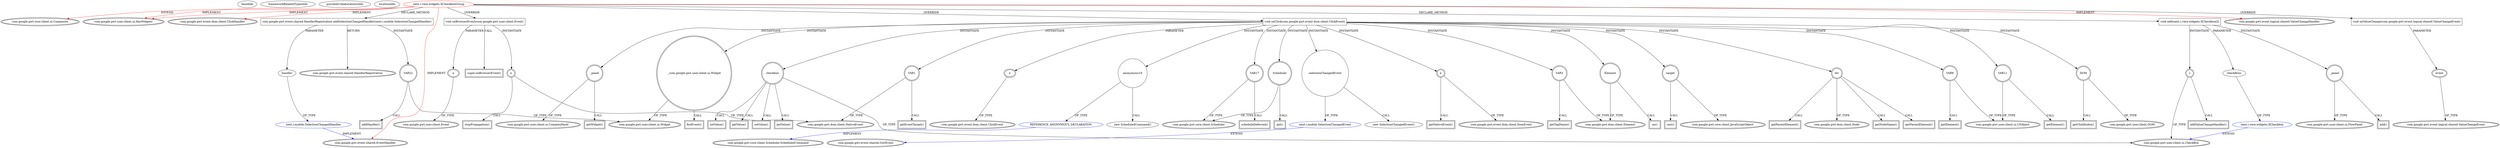 digraph {
baseInfo[graphId=4204,category="extension_graph",isAnonymous=false,possibleRelation=true]
frameworkRelatedTypesInfo[0="com.google.gwt.user.client.ui.Composite",1="com.google.gwt.user.client.ui.HasWidgets",2="com.google.gwt.user.client.ui.HasWidgets",3="com.google.gwt.event.dom.client.ClickHandler",4="com.google.gwt.event.shared.EventHandler",5="com.google.gwt.event.logical.shared.ValueChangeHandler"]
possibleCollaborationsInfo[0="4204~CLIENT_METHOD_DECLARATION-PARAMETER_DECLARATION-~com.google.gwt.user.client.ui.Composite com.google.gwt.user.client.ui.HasWidgets com.google.gwt.user.client.ui.HasWidgets com.google.gwt.event.dom.client.ClickHandler com.google.gwt.event.shared.EventHandler com.google.gwt.event.logical.shared.ValueChangeHandler ~com.google.gwt.event.shared.EventHandler ~false~false",1="4204~OVERRIDING_METHOD_DECLARATION-INSTANTIATION-~com.google.gwt.user.client.ui.Composite com.google.gwt.user.client.ui.HasWidgets com.google.gwt.user.client.ui.HasWidgets com.google.gwt.event.dom.client.ClickHandler com.google.gwt.event.shared.EventHandler com.google.gwt.event.logical.shared.ValueChangeHandler ~com.google.gwt.event.shared.GwtEvent ~false~false",2="4204~OVERRIDING_METHOD_DECLARATION-INSTANTIATION-~com.google.gwt.user.client.ui.Composite com.google.gwt.user.client.ui.HasWidgets com.google.gwt.user.client.ui.HasWidgets com.google.gwt.event.dom.client.ClickHandler com.google.gwt.event.shared.EventHandler com.google.gwt.event.logical.shared.ValueChangeHandler ~com.google.gwt.core.client.Scheduler.ScheduledCommand ~false~true",3="4204~CLIENT_METHOD_DECLARATION-PARAMETER_DECLARATION-~com.google.gwt.user.client.ui.Composite com.google.gwt.user.client.ui.HasWidgets com.google.gwt.user.client.ui.HasWidgets com.google.gwt.event.dom.client.ClickHandler com.google.gwt.event.shared.EventHandler com.google.gwt.event.logical.shared.ValueChangeHandler ~com.google.gwt.user.client.ui.CheckBox ~false~false"]
locationInfo[projectName="nextinterfaces-next",filePath="/nextinterfaces-next/next-master/src/next/i/view/widgets/XCheckboxGroup.java",contextSignature="XCheckboxGroup",graphId="4204"]
0[label="next.i.view.widgets.XCheckboxGroup",vertexType="ROOT_CLIENT_CLASS_DECLARATION",isFrameworkType=false,color=red]
1[label="com.google.gwt.user.client.ui.Composite",vertexType="FRAMEWORK_CLASS_TYPE",isFrameworkType=true,peripheries=2]
2[label="com.google.gwt.user.client.ui.HasWidgets",vertexType="FRAMEWORK_INTERFACE_TYPE",isFrameworkType=true,peripheries=2]
4[label="com.google.gwt.event.dom.client.ClickHandler",vertexType="FRAMEWORK_INTERFACE_TYPE",isFrameworkType=true,peripheries=2]
5[label="com.google.gwt.event.shared.EventHandler",vertexType="FRAMEWORK_INTERFACE_TYPE",isFrameworkType=true,peripheries=2]
6[label="com.google.gwt.event.logical.shared.ValueChangeHandler",vertexType="FRAMEWORK_INTERFACE_TYPE",isFrameworkType=true,peripheries=2]
7[label="void onBrowserEvent(com.google.gwt.user.client.Event)",vertexType="OVERRIDING_METHOD_DECLARATION",isFrameworkType=false,shape=box]
8[label="e",vertexType="PARAMETER_DECLARATION",isFrameworkType=true,peripheries=2]
9[label="com.google.gwt.user.client.Event",vertexType="FRAMEWORK_CLASS_TYPE",isFrameworkType=true,peripheries=2]
10[label="e",vertexType="VARIABLE_EXPRESION",isFrameworkType=true,peripheries=2,shape=circle]
12[label="com.google.gwt.dom.client.NativeEvent",vertexType="FRAMEWORK_CLASS_TYPE",isFrameworkType=true,peripheries=2]
11[label="stopPropagation()",vertexType="INSIDE_CALL",isFrameworkType=true,peripheries=2,shape=box]
13[label="super.onBrowserEvent()",vertexType="SUPER_CALL",isFrameworkType=true,peripheries=2,shape=box]
14[label="void onClick(com.google.gwt.event.dom.client.ClickEvent)",vertexType="OVERRIDING_METHOD_DECLARATION",isFrameworkType=false,shape=box]
15[label="e",vertexType="PARAMETER_DECLARATION",isFrameworkType=true,peripheries=2]
16[label="com.google.gwt.event.dom.client.ClickEvent",vertexType="FRAMEWORK_CLASS_TYPE",isFrameworkType=true,peripheries=2]
17[label="VAR1",vertexType="VARIABLE_EXPRESION",isFrameworkType=true,peripheries=2,shape=circle]
18[label="getEventTarget()",vertexType="INSIDE_CALL",isFrameworkType=true,peripheries=2,shape=box]
20[label="e",vertexType="VARIABLE_EXPRESION",isFrameworkType=true,peripheries=2,shape=circle]
22[label="com.google.gwt.event.dom.client.DomEvent",vertexType="FRAMEWORK_CLASS_TYPE",isFrameworkType=true,peripheries=2]
21[label="getNativeEvent()",vertexType="INSIDE_CALL",isFrameworkType=true,peripheries=2,shape=box]
23[label="VAR3",vertexType="VARIABLE_EXPRESION",isFrameworkType=true,peripheries=2,shape=circle]
25[label="com.google.gwt.dom.client.Element",vertexType="FRAMEWORK_CLASS_TYPE",isFrameworkType=true,peripheries=2]
24[label="getTagName()",vertexType="INSIDE_CALL",isFrameworkType=true,peripheries=2,shape=box]
26[label="target",vertexType="VARIABLE_EXPRESION",isFrameworkType=true,peripheries=2,shape=circle]
28[label="com.google.gwt.core.client.JavaScriptObject",vertexType="FRAMEWORK_CLASS_TYPE",isFrameworkType=true,peripheries=2]
27[label="cast()",vertexType="INSIDE_CALL",isFrameworkType=true,peripheries=2,shape=box]
29[label="Element",vertexType="VARIABLE_EXPRESION",isFrameworkType=true,peripheries=2,shape=circle]
30[label="as()",vertexType="INSIDE_CALL",isFrameworkType=true,peripheries=2,shape=box]
32[label="div",vertexType="VARIABLE_EXPRESION",isFrameworkType=true,peripheries=2,shape=circle]
34[label="com.google.gwt.dom.client.Node",vertexType="FRAMEWORK_CLASS_TYPE",isFrameworkType=true,peripheries=2]
33[label="getNodeName()",vertexType="INSIDE_CALL",isFrameworkType=true,peripheries=2,shape=box]
36[label="getParentElement()",vertexType="INSIDE_CALL",isFrameworkType=true,peripheries=2,shape=box]
37[label="VAR8",vertexType="VARIABLE_EXPRESION",isFrameworkType=true,peripheries=2,shape=circle]
39[label="com.google.gwt.user.client.ui.UIObject",vertexType="FRAMEWORK_CLASS_TYPE",isFrameworkType=true,peripheries=2]
38[label="getElement()",vertexType="INSIDE_CALL",isFrameworkType=true,peripheries=2,shape=box]
41[label="getParentElement()",vertexType="INSIDE_CALL",isFrameworkType=true,peripheries=2,shape=box]
42[label="DOM",vertexType="VARIABLE_EXPRESION",isFrameworkType=true,peripheries=2,shape=circle]
44[label="com.google.gwt.user.client.DOM",vertexType="FRAMEWORK_CLASS_TYPE",isFrameworkType=true,peripheries=2]
43[label="getChildIndex()",vertexType="INSIDE_CALL",isFrameworkType=true,peripheries=2,shape=box]
45[label="VAR11",vertexType="VARIABLE_EXPRESION",isFrameworkType=true,peripheries=2,shape=circle]
46[label="getElement()",vertexType="INSIDE_CALL",isFrameworkType=true,peripheries=2,shape=box]
48[label="_panel",vertexType="VARIABLE_EXPRESION",isFrameworkType=true,peripheries=2,shape=circle]
50[label="com.google.gwt.user.client.ui.ComplexPanel",vertexType="FRAMEWORK_CLASS_TYPE",isFrameworkType=true,peripheries=2]
49[label="getWidget()",vertexType="INSIDE_CALL",isFrameworkType=true,peripheries=2,shape=box]
51[label="checkbox",vertexType="VARIABLE_EXPRESION",isFrameworkType=true,peripheries=2,shape=circle]
53[label="com.google.gwt.user.client.ui.CheckBox",vertexType="FRAMEWORK_CLASS_TYPE",isFrameworkType=true,peripheries=2]
52[label="setValue()",vertexType="INSIDE_CALL",isFrameworkType=true,peripheries=2,shape=box]
55[label="getValue()",vertexType="INSIDE_CALL",isFrameworkType=true,peripheries=2,shape=box]
57[label="setValue()",vertexType="INSIDE_CALL",isFrameworkType=true,peripheries=2,shape=box]
59[label="getValue()",vertexType="INSIDE_CALL",isFrameworkType=true,peripheries=2,shape=box]
60[label="VAR17",vertexType="VARIABLE_EXPRESION",isFrameworkType=true,peripheries=2,shape=circle]
62[label="com.google.gwt.core.client.Scheduler",vertexType="FRAMEWORK_CLASS_TYPE",isFrameworkType=true,peripheries=2]
61[label="scheduleDeferred()",vertexType="INSIDE_CALL",isFrameworkType=true,peripheries=2,shape=box]
63[label="Scheduler",vertexType="VARIABLE_EXPRESION",isFrameworkType=true,peripheries=2,shape=circle]
64[label="get()",vertexType="INSIDE_CALL",isFrameworkType=true,peripheries=2,shape=box]
67[label="anonymous19",vertexType="VARIABLE_EXPRESION",isFrameworkType=false,shape=circle]
68[label="REFERENCE_ANONYMOUS_DECLARATION",vertexType="REFERENCE_ANONYMOUS_DECLARATION",isFrameworkType=false,color=blue]
69[label="com.google.gwt.core.client.Scheduler.ScheduledCommand",vertexType="FRAMEWORK_INTERFACE_TYPE",isFrameworkType=true,peripheries=2]
66[label="new ScheduledCommand()",vertexType="CONSTRUCTOR_CALL",isFrameworkType=false]
71[label="selectionChangedEvent",vertexType="VARIABLE_EXPRESION",isFrameworkType=false,shape=circle]
72[label="next.i.mobile.SelectionChangedEvent",vertexType="REFERENCE_CLIENT_CLASS_DECLARATION",isFrameworkType=false,color=blue]
73[label="com.google.gwt.event.shared.GwtEvent",vertexType="FRAMEWORK_CLASS_TYPE",isFrameworkType=true,peripheries=2]
70[label="new SelectionChangedEvent()",vertexType="CONSTRUCTOR_CALL",isFrameworkType=false]
74[label="_:com.google.gwt.user.client.ui.Widget",vertexType="VARIABLE_EXPRESION",isFrameworkType=true,peripheries=2,shape=circle]
76[label="com.google.gwt.user.client.ui.Widget",vertexType="FRAMEWORK_CLASS_TYPE",isFrameworkType=true,peripheries=2]
75[label="fireEvent()",vertexType="INSIDE_CALL",isFrameworkType=true,peripheries=2,shape=box]
77[label="void onValueChange(com.google.gwt.event.logical.shared.ValueChangeEvent)",vertexType="OVERRIDING_METHOD_DECLARATION",isFrameworkType=false,shape=box]
78[label="event",vertexType="PARAMETER_DECLARATION",isFrameworkType=true,peripheries=2]
79[label="com.google.gwt.event.logical.shared.ValueChangeEvent",vertexType="FRAMEWORK_CLASS_TYPE",isFrameworkType=true,peripheries=2]
84[label="com.google.gwt.event.shared.HandlerRegistration addSelectionChangedHandler(next.i.mobile.SelectionChangedHandler)",vertexType="CLIENT_METHOD_DECLARATION",isFrameworkType=false,shape=box]
85[label="com.google.gwt.event.shared.HandlerRegistration",vertexType="FRAMEWORK_INTERFACE_TYPE",isFrameworkType=true,peripheries=2]
86[label="handler",vertexType="PARAMETER_DECLARATION",isFrameworkType=false]
87[label="next.i.mobile.SelectionChangedHandler",vertexType="REFERENCE_CLIENT_CLASS_DECLARATION",isFrameworkType=false,color=blue]
89[label="VAR22",vertexType="VARIABLE_EXPRESION",isFrameworkType=true,peripheries=2,shape=circle]
90[label="addHandler()",vertexType="INSIDE_CALL",isFrameworkType=true,peripheries=2,shape=box]
110[label="void add(next.i.view.widgets.XCheckbox[])",vertexType="CLIENT_METHOD_DECLARATION",isFrameworkType=false,shape=box]
111[label="checkBoxs",vertexType="PARAMETER_DECLARATION",isFrameworkType=false]
112[label="next.i.view.widgets.XCheckbox",vertexType="REFERENCE_CLIENT_CLASS_DECLARATION",isFrameworkType=false,color=blue]
114[label="_panel",vertexType="VARIABLE_EXPRESION",isFrameworkType=true,peripheries=2,shape=circle]
116[label="com.google.gwt.user.client.ui.FlowPanel",vertexType="FRAMEWORK_CLASS_TYPE",isFrameworkType=true,peripheries=2]
115[label="add()",vertexType="INSIDE_CALL",isFrameworkType=true,peripheries=2,shape=box]
117[label="c",vertexType="VARIABLE_EXPRESION",isFrameworkType=true,peripheries=2,shape=circle]
118[label="addValueChangeHandler()",vertexType="INSIDE_CALL",isFrameworkType=true,peripheries=2,shape=box]
0->1[label="EXTEND",color=red]
0->2[label="IMPLEMENT",color=red]
0->2[label="IMPLEMENT",color=red]
0->4[label="IMPLEMENT",color=red]
0->5[label="IMPLEMENT",color=red]
0->6[label="IMPLEMENT",color=red]
0->7[label="OVERRIDE"]
8->9[label="OF_TYPE"]
7->8[label="PARAMETER"]
7->10[label="INSTANTIATE"]
10->12[label="OF_TYPE"]
10->11[label="CALL"]
7->13[label="CALL"]
0->14[label="OVERRIDE"]
15->16[label="OF_TYPE"]
14->15[label="PARAMETER"]
14->17[label="INSTANTIATE"]
17->12[label="OF_TYPE"]
17->18[label="CALL"]
14->20[label="INSTANTIATE"]
20->22[label="OF_TYPE"]
20->21[label="CALL"]
14->23[label="INSTANTIATE"]
23->25[label="OF_TYPE"]
23->24[label="CALL"]
14->26[label="INSTANTIATE"]
26->28[label="OF_TYPE"]
26->27[label="CALL"]
14->29[label="INSTANTIATE"]
29->25[label="OF_TYPE"]
29->30[label="CALL"]
14->32[label="INSTANTIATE"]
32->34[label="OF_TYPE"]
32->33[label="CALL"]
32->36[label="CALL"]
14->37[label="INSTANTIATE"]
37->39[label="OF_TYPE"]
37->38[label="CALL"]
32->41[label="CALL"]
14->42[label="INSTANTIATE"]
42->44[label="OF_TYPE"]
42->43[label="CALL"]
14->45[label="INSTANTIATE"]
45->39[label="OF_TYPE"]
45->46[label="CALL"]
14->48[label="INSTANTIATE"]
48->50[label="OF_TYPE"]
48->49[label="CALL"]
14->51[label="INSTANTIATE"]
51->53[label="OF_TYPE"]
51->52[label="CALL"]
51->55[label="CALL"]
51->57[label="CALL"]
51->59[label="CALL"]
14->60[label="INSTANTIATE"]
60->62[label="OF_TYPE"]
60->61[label="CALL"]
14->63[label="INSTANTIATE"]
63->62[label="OF_TYPE"]
63->64[label="CALL"]
14->67[label="INSTANTIATE"]
68->69[label="IMPLEMENT",color=blue]
67->68[label="OF_TYPE"]
67->66[label="CALL"]
14->71[label="INSTANTIATE"]
72->73[label="EXTEND",color=blue]
71->72[label="OF_TYPE"]
71->70[label="CALL"]
14->74[label="INSTANTIATE"]
74->76[label="OF_TYPE"]
74->75[label="CALL"]
0->77[label="OVERRIDE"]
78->79[label="OF_TYPE"]
77->78[label="PARAMETER"]
0->84[label="DECLARE_METHOD"]
84->85[label="RETURN"]
87->5[label="IMPLEMENT",color=blue]
86->87[label="OF_TYPE"]
84->86[label="PARAMETER"]
84->89[label="INSTANTIATE"]
89->76[label="OF_TYPE"]
89->90[label="CALL"]
0->110[label="DECLARE_METHOD"]
112->53[label="EXTEND",color=blue]
111->112[label="OF_TYPE"]
110->111[label="PARAMETER"]
110->114[label="INSTANTIATE"]
114->116[label="OF_TYPE"]
114->115[label="CALL"]
110->117[label="INSTANTIATE"]
117->53[label="OF_TYPE"]
117->118[label="CALL"]
}

